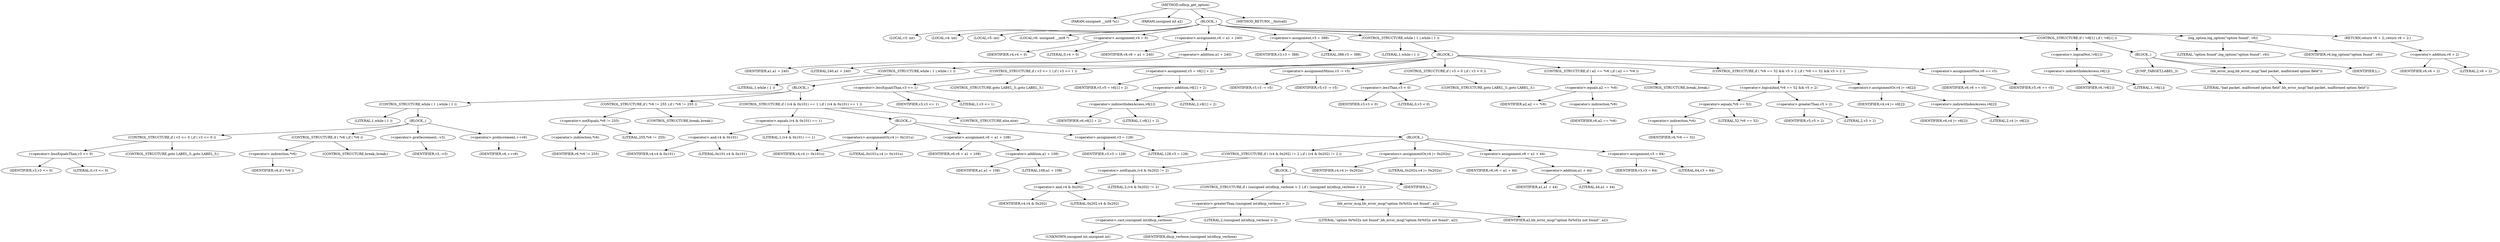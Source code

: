 digraph udhcp_get_option {  
"1000105" [label = "(METHOD,udhcp_get_option)" ]
"1000106" [label = "(PARAM,unsigned __int8 *a1)" ]
"1000107" [label = "(PARAM,unsigned int a2)" ]
"1000108" [label = "(BLOCK,,)" ]
"1000109" [label = "(LOCAL,v3: int)" ]
"1000110" [label = "(LOCAL,v4: int)" ]
"1000111" [label = "(LOCAL,v5: int)" ]
"1000112" [label = "(LOCAL,v6: unsigned __int8 *)" ]
"1000113" [label = "(<operator>.assignment,v4 = 0)" ]
"1000114" [label = "(IDENTIFIER,v4,v4 = 0)" ]
"1000115" [label = "(LITERAL,0,v4 = 0)" ]
"1000116" [label = "(<operator>.assignment,v6 = a1 + 240)" ]
"1000117" [label = "(IDENTIFIER,v6,v6 = a1 + 240)" ]
"1000118" [label = "(<operator>.addition,a1 + 240)" ]
"1000119" [label = "(IDENTIFIER,a1,a1 + 240)" ]
"1000120" [label = "(LITERAL,240,a1 + 240)" ]
"1000121" [label = "(<operator>.assignment,v3 = 388)" ]
"1000122" [label = "(IDENTIFIER,v3,v3 = 388)" ]
"1000123" [label = "(LITERAL,388,v3 = 388)" ]
"1000124" [label = "(CONTROL_STRUCTURE,while ( 1 ),while ( 1 ))" ]
"1000125" [label = "(LITERAL,1,while ( 1 ))" ]
"1000126" [label = "(BLOCK,,)" ]
"1000127" [label = "(CONTROL_STRUCTURE,while ( 1 ),while ( 1 ))" ]
"1000128" [label = "(LITERAL,1,while ( 1 ))" ]
"1000129" [label = "(BLOCK,,)" ]
"1000130" [label = "(CONTROL_STRUCTURE,while ( 1 ),while ( 1 ))" ]
"1000131" [label = "(LITERAL,1,while ( 1 ))" ]
"1000132" [label = "(BLOCK,,)" ]
"1000133" [label = "(CONTROL_STRUCTURE,if ( v3 <= 0 ),if ( v3 <= 0 ))" ]
"1000134" [label = "(<operator>.lessEqualsThan,v3 <= 0)" ]
"1000135" [label = "(IDENTIFIER,v3,v3 <= 0)" ]
"1000136" [label = "(LITERAL,0,v3 <= 0)" ]
"1000137" [label = "(CONTROL_STRUCTURE,goto LABEL_3;,goto LABEL_3;)" ]
"1000138" [label = "(CONTROL_STRUCTURE,if ( *v6 ),if ( *v6 ))" ]
"1000139" [label = "(<operator>.indirection,*v6)" ]
"1000140" [label = "(IDENTIFIER,v6,if ( *v6 ))" ]
"1000141" [label = "(CONTROL_STRUCTURE,break;,break;)" ]
"1000142" [label = "(<operator>.preDecrement,--v3)" ]
"1000143" [label = "(IDENTIFIER,v3,--v3)" ]
"1000144" [label = "(<operator>.preIncrement,++v6)" ]
"1000145" [label = "(IDENTIFIER,v6,++v6)" ]
"1000146" [label = "(CONTROL_STRUCTURE,if ( *v6 != 255 ),if ( *v6 != 255 ))" ]
"1000147" [label = "(<operator>.notEquals,*v6 != 255)" ]
"1000148" [label = "(<operator>.indirection,*v6)" ]
"1000149" [label = "(IDENTIFIER,v6,*v6 != 255)" ]
"1000150" [label = "(LITERAL,255,*v6 != 255)" ]
"1000151" [label = "(CONTROL_STRUCTURE,break;,break;)" ]
"1000152" [label = "(CONTROL_STRUCTURE,if ( (v4 & 0x101) == 1 ),if ( (v4 & 0x101) == 1 ))" ]
"1000153" [label = "(<operator>.equals,(v4 & 0x101) == 1)" ]
"1000154" [label = "(<operator>.and,v4 & 0x101)" ]
"1000155" [label = "(IDENTIFIER,v4,v4 & 0x101)" ]
"1000156" [label = "(LITERAL,0x101,v4 & 0x101)" ]
"1000157" [label = "(LITERAL,1,(v4 & 0x101) == 1)" ]
"1000158" [label = "(BLOCK,,)" ]
"1000159" [label = "(<operators>.assignmentOr,v4 |= 0x101u)" ]
"1000160" [label = "(IDENTIFIER,v4,v4 |= 0x101u)" ]
"1000161" [label = "(LITERAL,0x101u,v4 |= 0x101u)" ]
"1000162" [label = "(<operator>.assignment,v6 = a1 + 108)" ]
"1000163" [label = "(IDENTIFIER,v6,v6 = a1 + 108)" ]
"1000164" [label = "(<operator>.addition,a1 + 108)" ]
"1000165" [label = "(IDENTIFIER,a1,a1 + 108)" ]
"1000166" [label = "(LITERAL,108,a1 + 108)" ]
"1000167" [label = "(<operator>.assignment,v3 = 128)" ]
"1000168" [label = "(IDENTIFIER,v3,v3 = 128)" ]
"1000169" [label = "(LITERAL,128,v3 = 128)" ]
"1000170" [label = "(CONTROL_STRUCTURE,else,else)" ]
"1000171" [label = "(BLOCK,,)" ]
"1000172" [label = "(CONTROL_STRUCTURE,if ( (v4 & 0x202) != 2 ),if ( (v4 & 0x202) != 2 ))" ]
"1000173" [label = "(<operator>.notEquals,(v4 & 0x202) != 2)" ]
"1000174" [label = "(<operator>.and,v4 & 0x202)" ]
"1000175" [label = "(IDENTIFIER,v4,v4 & 0x202)" ]
"1000176" [label = "(LITERAL,0x202,v4 & 0x202)" ]
"1000177" [label = "(LITERAL,2,(v4 & 0x202) != 2)" ]
"1000178" [label = "(BLOCK,,)" ]
"1000179" [label = "(CONTROL_STRUCTURE,if ( (unsigned int)dhcp_verbose > 2 ),if ( (unsigned int)dhcp_verbose > 2 ))" ]
"1000180" [label = "(<operator>.greaterThan,(unsigned int)dhcp_verbose > 2)" ]
"1000181" [label = "(<operator>.cast,(unsigned int)dhcp_verbose)" ]
"1000182" [label = "(UNKNOWN,unsigned int,unsigned int)" ]
"1000183" [label = "(IDENTIFIER,dhcp_verbose,(unsigned int)dhcp_verbose)" ]
"1000184" [label = "(LITERAL,2,(unsigned int)dhcp_verbose > 2)" ]
"1000185" [label = "(bb_error_msg,bb_error_msg(\"option 0x%02x not found\", a2))" ]
"1000186" [label = "(LITERAL,\"option 0x%02x not found\",bb_error_msg(\"option 0x%02x not found\", a2))" ]
"1000187" [label = "(IDENTIFIER,a2,bb_error_msg(\"option 0x%02x not found\", a2))" ]
"1000188" [label = "(IDENTIFIER,L,)" ]
"1000189" [label = "(<operators>.assignmentOr,v4 |= 0x202u)" ]
"1000190" [label = "(IDENTIFIER,v4,v4 |= 0x202u)" ]
"1000191" [label = "(LITERAL,0x202u,v4 |= 0x202u)" ]
"1000192" [label = "(<operator>.assignment,v6 = a1 + 44)" ]
"1000193" [label = "(IDENTIFIER,v6,v6 = a1 + 44)" ]
"1000194" [label = "(<operator>.addition,a1 + 44)" ]
"1000195" [label = "(IDENTIFIER,a1,a1 + 44)" ]
"1000196" [label = "(LITERAL,44,a1 + 44)" ]
"1000197" [label = "(<operator>.assignment,v3 = 64)" ]
"1000198" [label = "(IDENTIFIER,v3,v3 = 64)" ]
"1000199" [label = "(LITERAL,64,v3 = 64)" ]
"1000200" [label = "(CONTROL_STRUCTURE,if ( v3 <= 1 ),if ( v3 <= 1 ))" ]
"1000201" [label = "(<operator>.lessEqualsThan,v3 <= 1)" ]
"1000202" [label = "(IDENTIFIER,v3,v3 <= 1)" ]
"1000203" [label = "(LITERAL,1,v3 <= 1)" ]
"1000204" [label = "(CONTROL_STRUCTURE,goto LABEL_3;,goto LABEL_3;)" ]
"1000205" [label = "(<operator>.assignment,v5 = v6[1] + 2)" ]
"1000206" [label = "(IDENTIFIER,v5,v5 = v6[1] + 2)" ]
"1000207" [label = "(<operator>.addition,v6[1] + 2)" ]
"1000208" [label = "(<operator>.indirectIndexAccess,v6[1])" ]
"1000209" [label = "(IDENTIFIER,v6,v6[1] + 2)" ]
"1000210" [label = "(LITERAL,1,v6[1] + 2)" ]
"1000211" [label = "(LITERAL,2,v6[1] + 2)" ]
"1000212" [label = "(<operator>.assignmentMinus,v3 -= v5)" ]
"1000213" [label = "(IDENTIFIER,v3,v3 -= v5)" ]
"1000214" [label = "(IDENTIFIER,v5,v3 -= v5)" ]
"1000215" [label = "(CONTROL_STRUCTURE,if ( v3 < 0 ),if ( v3 < 0 ))" ]
"1000216" [label = "(<operator>.lessThan,v3 < 0)" ]
"1000217" [label = "(IDENTIFIER,v3,v3 < 0)" ]
"1000218" [label = "(LITERAL,0,v3 < 0)" ]
"1000219" [label = "(CONTROL_STRUCTURE,goto LABEL_3;,goto LABEL_3;)" ]
"1000220" [label = "(CONTROL_STRUCTURE,if ( a2 == *v6 ),if ( a2 == *v6 ))" ]
"1000221" [label = "(<operator>.equals,a2 == *v6)" ]
"1000222" [label = "(IDENTIFIER,a2,a2 == *v6)" ]
"1000223" [label = "(<operator>.indirection,*v6)" ]
"1000224" [label = "(IDENTIFIER,v6,a2 == *v6)" ]
"1000225" [label = "(CONTROL_STRUCTURE,break;,break;)" ]
"1000226" [label = "(CONTROL_STRUCTURE,if ( *v6 == 52 && v5 > 2 ),if ( *v6 == 52 && v5 > 2 ))" ]
"1000227" [label = "(<operator>.logicalAnd,*v6 == 52 && v5 > 2)" ]
"1000228" [label = "(<operator>.equals,*v6 == 52)" ]
"1000229" [label = "(<operator>.indirection,*v6)" ]
"1000230" [label = "(IDENTIFIER,v6,*v6 == 52)" ]
"1000231" [label = "(LITERAL,52,*v6 == 52)" ]
"1000232" [label = "(<operator>.greaterThan,v5 > 2)" ]
"1000233" [label = "(IDENTIFIER,v5,v5 > 2)" ]
"1000234" [label = "(LITERAL,2,v5 > 2)" ]
"1000235" [label = "(<operators>.assignmentOr,v4 |= v6[2])" ]
"1000236" [label = "(IDENTIFIER,v4,v4 |= v6[2])" ]
"1000237" [label = "(<operator>.indirectIndexAccess,v6[2])" ]
"1000238" [label = "(IDENTIFIER,v6,v4 |= v6[2])" ]
"1000239" [label = "(LITERAL,2,v4 |= v6[2])" ]
"1000240" [label = "(<operator>.assignmentPlus,v6 += v5)" ]
"1000241" [label = "(IDENTIFIER,v6,v6 += v5)" ]
"1000242" [label = "(IDENTIFIER,v5,v6 += v5)" ]
"1000243" [label = "(CONTROL_STRUCTURE,if ( !v6[1] ),if ( !v6[1] ))" ]
"1000244" [label = "(<operator>.logicalNot,!v6[1])" ]
"1000245" [label = "(<operator>.indirectIndexAccess,v6[1])" ]
"1000246" [label = "(IDENTIFIER,v6,!v6[1])" ]
"1000247" [label = "(LITERAL,1,!v6[1])" ]
"1000248" [label = "(BLOCK,,)" ]
"1000249" [label = "(JUMP_TARGET,LABEL_3)" ]
"1000250" [label = "(bb_error_msg,bb_error_msg(\"bad packet, malformed option field\"))" ]
"1000251" [label = "(LITERAL,\"bad packet, malformed option field\",bb_error_msg(\"bad packet, malformed option field\"))" ]
"1000252" [label = "(IDENTIFIER,L,)" ]
"1000253" [label = "(log_option,log_option(\"option found\", v6))" ]
"1000254" [label = "(LITERAL,\"option found\",log_option(\"option found\", v6))" ]
"1000255" [label = "(IDENTIFIER,v6,log_option(\"option found\", v6))" ]
"1000256" [label = "(RETURN,return v6 + 2;,return v6 + 2;)" ]
"1000257" [label = "(<operator>.addition,v6 + 2)" ]
"1000258" [label = "(IDENTIFIER,v6,v6 + 2)" ]
"1000259" [label = "(LITERAL,2,v6 + 2)" ]
"1000260" [label = "(METHOD_RETURN,__fastcall)" ]
  "1000105" -> "1000106" 
  "1000105" -> "1000107" 
  "1000105" -> "1000108" 
  "1000105" -> "1000260" 
  "1000108" -> "1000109" 
  "1000108" -> "1000110" 
  "1000108" -> "1000111" 
  "1000108" -> "1000112" 
  "1000108" -> "1000113" 
  "1000108" -> "1000116" 
  "1000108" -> "1000121" 
  "1000108" -> "1000124" 
  "1000108" -> "1000243" 
  "1000108" -> "1000253" 
  "1000108" -> "1000256" 
  "1000113" -> "1000114" 
  "1000113" -> "1000115" 
  "1000116" -> "1000117" 
  "1000116" -> "1000118" 
  "1000118" -> "1000119" 
  "1000118" -> "1000120" 
  "1000121" -> "1000122" 
  "1000121" -> "1000123" 
  "1000124" -> "1000125" 
  "1000124" -> "1000126" 
  "1000126" -> "1000127" 
  "1000126" -> "1000200" 
  "1000126" -> "1000205" 
  "1000126" -> "1000212" 
  "1000126" -> "1000215" 
  "1000126" -> "1000220" 
  "1000126" -> "1000226" 
  "1000126" -> "1000240" 
  "1000127" -> "1000128" 
  "1000127" -> "1000129" 
  "1000129" -> "1000130" 
  "1000129" -> "1000146" 
  "1000129" -> "1000152" 
  "1000130" -> "1000131" 
  "1000130" -> "1000132" 
  "1000132" -> "1000133" 
  "1000132" -> "1000138" 
  "1000132" -> "1000142" 
  "1000132" -> "1000144" 
  "1000133" -> "1000134" 
  "1000133" -> "1000137" 
  "1000134" -> "1000135" 
  "1000134" -> "1000136" 
  "1000138" -> "1000139" 
  "1000138" -> "1000141" 
  "1000139" -> "1000140" 
  "1000142" -> "1000143" 
  "1000144" -> "1000145" 
  "1000146" -> "1000147" 
  "1000146" -> "1000151" 
  "1000147" -> "1000148" 
  "1000147" -> "1000150" 
  "1000148" -> "1000149" 
  "1000152" -> "1000153" 
  "1000152" -> "1000158" 
  "1000152" -> "1000170" 
  "1000153" -> "1000154" 
  "1000153" -> "1000157" 
  "1000154" -> "1000155" 
  "1000154" -> "1000156" 
  "1000158" -> "1000159" 
  "1000158" -> "1000162" 
  "1000158" -> "1000167" 
  "1000159" -> "1000160" 
  "1000159" -> "1000161" 
  "1000162" -> "1000163" 
  "1000162" -> "1000164" 
  "1000164" -> "1000165" 
  "1000164" -> "1000166" 
  "1000167" -> "1000168" 
  "1000167" -> "1000169" 
  "1000170" -> "1000171" 
  "1000171" -> "1000172" 
  "1000171" -> "1000189" 
  "1000171" -> "1000192" 
  "1000171" -> "1000197" 
  "1000172" -> "1000173" 
  "1000172" -> "1000178" 
  "1000173" -> "1000174" 
  "1000173" -> "1000177" 
  "1000174" -> "1000175" 
  "1000174" -> "1000176" 
  "1000178" -> "1000179" 
  "1000178" -> "1000188" 
  "1000179" -> "1000180" 
  "1000179" -> "1000185" 
  "1000180" -> "1000181" 
  "1000180" -> "1000184" 
  "1000181" -> "1000182" 
  "1000181" -> "1000183" 
  "1000185" -> "1000186" 
  "1000185" -> "1000187" 
  "1000189" -> "1000190" 
  "1000189" -> "1000191" 
  "1000192" -> "1000193" 
  "1000192" -> "1000194" 
  "1000194" -> "1000195" 
  "1000194" -> "1000196" 
  "1000197" -> "1000198" 
  "1000197" -> "1000199" 
  "1000200" -> "1000201" 
  "1000200" -> "1000204" 
  "1000201" -> "1000202" 
  "1000201" -> "1000203" 
  "1000205" -> "1000206" 
  "1000205" -> "1000207" 
  "1000207" -> "1000208" 
  "1000207" -> "1000211" 
  "1000208" -> "1000209" 
  "1000208" -> "1000210" 
  "1000212" -> "1000213" 
  "1000212" -> "1000214" 
  "1000215" -> "1000216" 
  "1000215" -> "1000219" 
  "1000216" -> "1000217" 
  "1000216" -> "1000218" 
  "1000220" -> "1000221" 
  "1000220" -> "1000225" 
  "1000221" -> "1000222" 
  "1000221" -> "1000223" 
  "1000223" -> "1000224" 
  "1000226" -> "1000227" 
  "1000226" -> "1000235" 
  "1000227" -> "1000228" 
  "1000227" -> "1000232" 
  "1000228" -> "1000229" 
  "1000228" -> "1000231" 
  "1000229" -> "1000230" 
  "1000232" -> "1000233" 
  "1000232" -> "1000234" 
  "1000235" -> "1000236" 
  "1000235" -> "1000237" 
  "1000237" -> "1000238" 
  "1000237" -> "1000239" 
  "1000240" -> "1000241" 
  "1000240" -> "1000242" 
  "1000243" -> "1000244" 
  "1000243" -> "1000248" 
  "1000244" -> "1000245" 
  "1000245" -> "1000246" 
  "1000245" -> "1000247" 
  "1000248" -> "1000249" 
  "1000248" -> "1000250" 
  "1000248" -> "1000252" 
  "1000250" -> "1000251" 
  "1000253" -> "1000254" 
  "1000253" -> "1000255" 
  "1000256" -> "1000257" 
  "1000257" -> "1000258" 
  "1000257" -> "1000259" 
}
